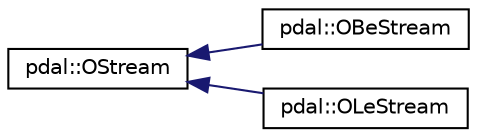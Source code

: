 digraph "Graphical Class Hierarchy"
{
  edge [fontname="Helvetica",fontsize="10",labelfontname="Helvetica",labelfontsize="10"];
  node [fontname="Helvetica",fontsize="10",shape=record];
  rankdir="LR";
  Node1 [label="pdal::OStream",height=0.2,width=0.4,color="black", fillcolor="white", style="filled",URL="$classpdal_1_1OStream.html"];
  Node1 -> Node2 [dir="back",color="midnightblue",fontsize="10",style="solid",fontname="Helvetica"];
  Node2 [label="pdal::OBeStream",height=0.2,width=0.4,color="black", fillcolor="white", style="filled",URL="$classpdal_1_1OBeStream.html"];
  Node1 -> Node3 [dir="back",color="midnightblue",fontsize="10",style="solid",fontname="Helvetica"];
  Node3 [label="pdal::OLeStream",height=0.2,width=0.4,color="black", fillcolor="white", style="filled",URL="$classpdal_1_1OLeStream.html"];
}
